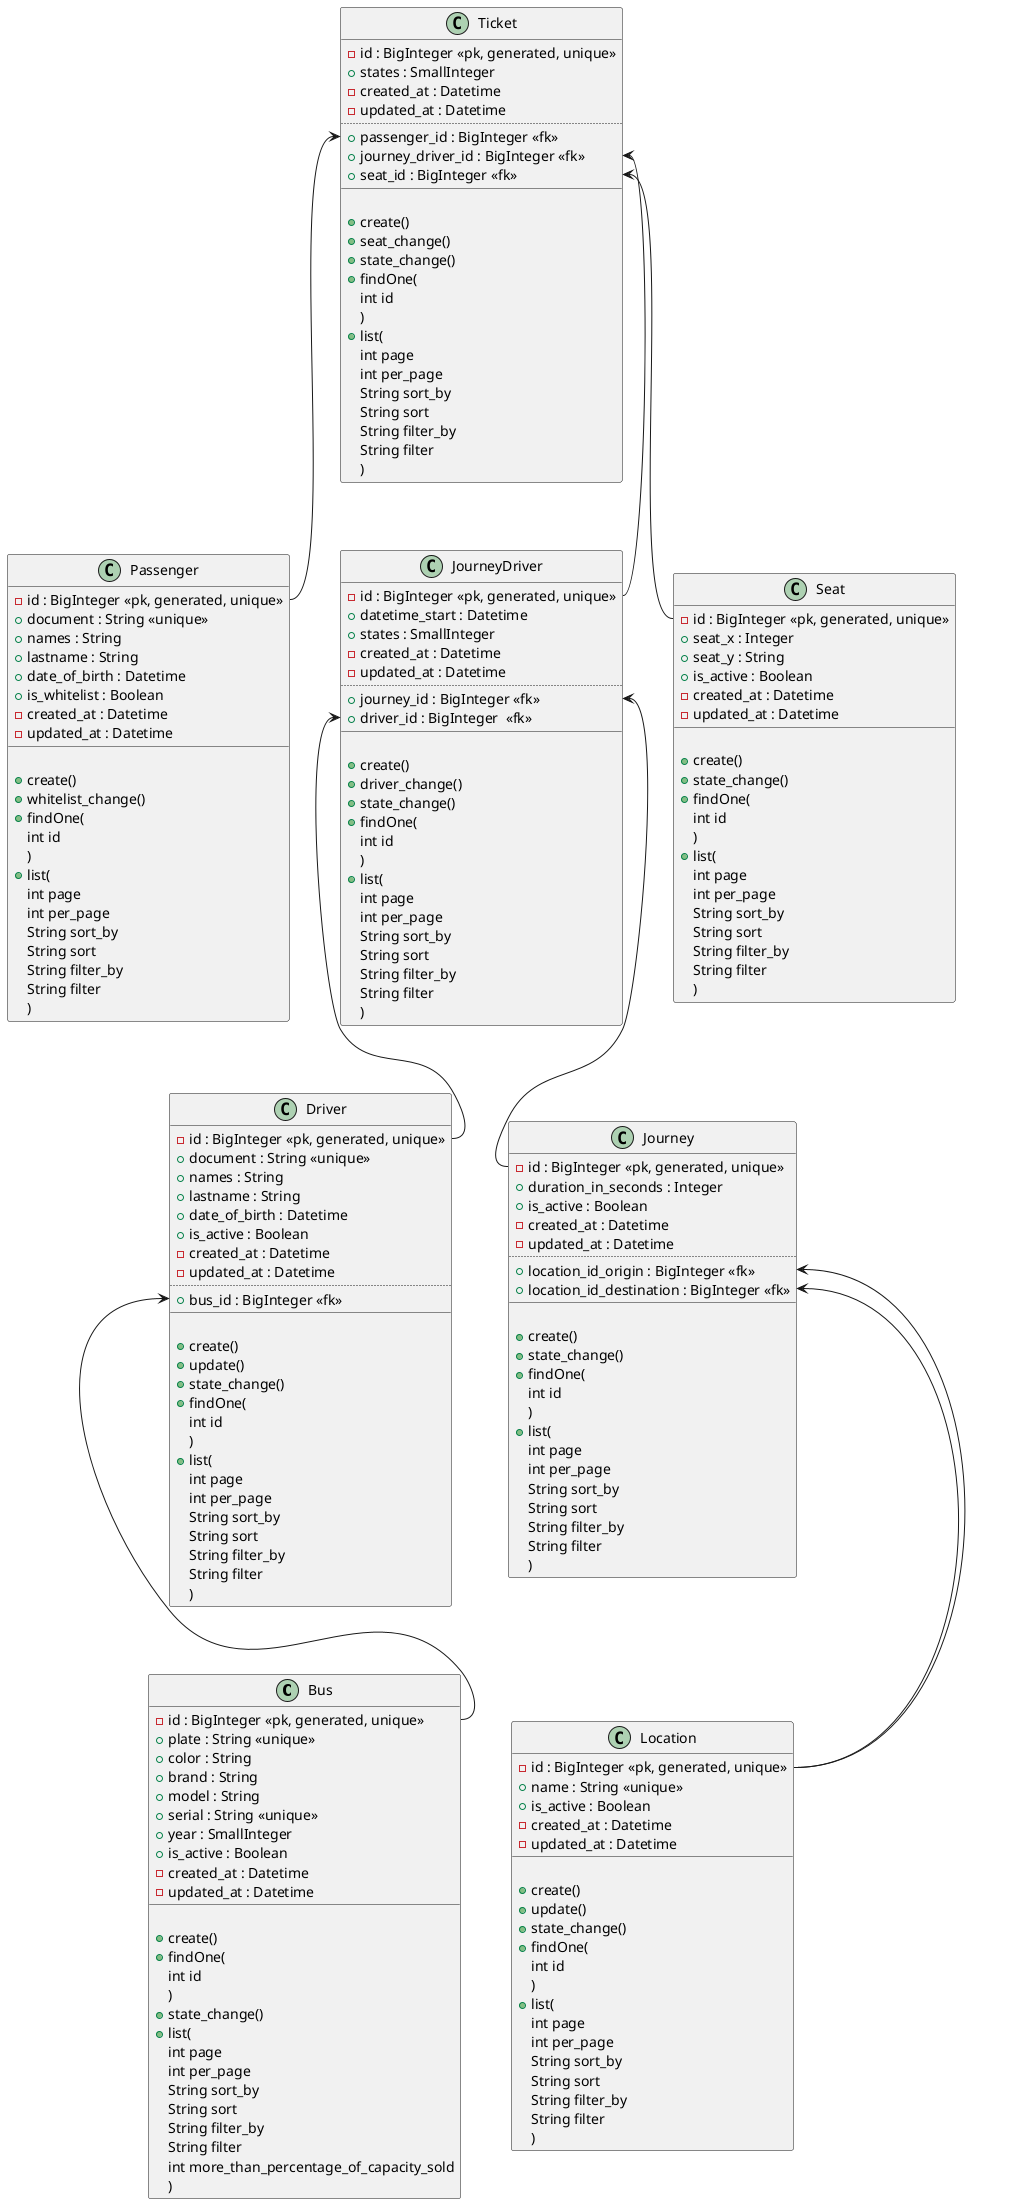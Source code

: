 
@startuml travel_agency_backend

class Bus{
    -{field} id : BigInteger << pk, generated, unique >>
    +{field} plate : String << unique >>
    +{field} color : String
    +{field} brand : String
    +{field} model : String
    +{field} serial : String << unique >>
    +{field} year : SmallInteger
    +{field} is_active : Boolean 
    -{field} created_at : Datetime 
    -{field} updated_at : Datetime 
    __

    +{method} create()
    +{method} findOne(
        int id
    )
    +{method} state_change()
    +{method} list(
        int page
        int per_page
        String sort_by
        String sort
        String filter_by
        String filter
        int more_than_percentage_of_capacity_sold
    )
}

class Driver{
    -{field} id : BigInteger << pk, generated, unique >>
    +{field} document : String << unique >>
    +{field} names : String
    +{field} lastname : String
    +{field} date_of_birth : Datetime
    +{field} is_active : Boolean
    -{field} created_at : Datetime 
    -{field} updated_at : Datetime 
    ..
    +{field} bus_id : BigInteger << fk >>
    __

    +{method} create()
    +{method} update()
    +{method} state_change()
    +{method} findOne(
        int id
    )
    +{method} list(
        int page
        int per_page
        String sort_by
        String sort
        String filter_by
        String filter
    )
}
Driver::bus_id <-- Bus::id

class Passenger{
    -{field} id : BigInteger << pk, generated, unique >>
    +{field} document : String << unique >>
    +{field} names : String
    +{field} lastname : String
    +{field} date_of_birth : Datetime 
    +{field} is_whitelist : Boolean 
    -{field} created_at : Datetime 
    -{field} updated_at : Datetime 
    __

    +{method} create()
    +{method} whitelist_change()
    +{method} findOne(
        int id
    )
    +{method} list(
        int page
        int per_page
        String sort_by
        String sort
        String filter_by
        String filter
    )
}

class Location{
    -{field} id : BigInteger << pk, generated, unique >>
    +{field} name : String << unique >>
    +{field} is_active : Boolean
    -{field} created_at : Datetime 
    -{field} updated_at : Datetime 
    __

    +{method} create()
    +{method} update()
    +{method} state_change()
    +{method} findOne(
        int id
    )
    +{method} list(
        int page
        int per_page
        String sort_by
        String sort
        String filter_by
        String filter
    )
}
class Journey{
    -{field} id : BigInteger << pk, generated, unique >>
    +{field} duration_in_seconds : Integer
    +{field} is_active : Boolean 
    -{field} created_at : Datetime 
    -{field} updated_at : Datetime 
    ..
    +{field} location_id_origin : BigInteger << fk >>
    +{field} location_id_destination : BigInteger << fk >>
    __

    +{method} create()
    +{method} state_change()
    +{method} findOne(
        int id
    )
    +{method} list(
        int page
        int per_page
        String sort_by
        String sort
        String filter_by
        String filter
    )
}
Journey::location_id_origin <-- Location::id
Journey::location_id_destination <-- Location::id

class JourneyDriver{
    -{field} id : BigInteger << pk, generated, unique >>
    +{field} datetime_start : Datetime
    +{field} states : SmallInteger 
    -{field} created_at : Datetime 
    -{field} updated_at : Datetime 
    ..
    +{field} journey_id : BigInteger << fk >>
    +{field} driver_id : BigInteger  << fk >>
    __

    +{method} create()
    +{method} driver_change()
    +{method} state_change()
    +{method} findOne(
        int id
    )
    +{method} list(
        int page
        int per_page
        String sort_by
        String sort
        String filter_by
        String filter
    )
}
JourneyDriver::journey_id <-- Journey::id
JourneyDriver::driver_id <-- Driver::id

class Seat{
    -{field} id : BigInteger << pk, generated, unique >>
    +{field} seat_x : Integer
    +{field} seat_y : String 
    +{field} is_active : Boolean 
    -{field} created_at : Datetime 
    -{field} updated_at : Datetime 
    __

    +{method} create()
    +{method} state_change()
    +{method} findOne(
        int id
    )
    +{method} list(
        int page
        int per_page
        String sort_by
        String sort
        String filter_by
        String filter
    )
}

class Ticket{
    -{field} id : BigInteger << pk, generated, unique >>
    +{field} states : SmallInteger
    -{field} created_at : Datetime 
    -{field} updated_at : Datetime 
    ..
    +{field} passenger_id : BigInteger << fk >>
    +{field} journey_driver_id : BigInteger << fk >>
    +{field} seat_id : BigInteger << fk >>
    __

    +{method} create()
    +{method} seat_change()
    +{method} state_change()
    +{method} findOne(
        int id
    )
    +{method} list(
        int page
        int per_page
        String sort_by
        String sort
        String filter_by
        String filter
    )
}
Ticket::passenger_id <-- Passenger::id
Ticket::journey_driver_id <-- JourneyDriver::id
Ticket::seat_id <-- Seat::id

@enduml